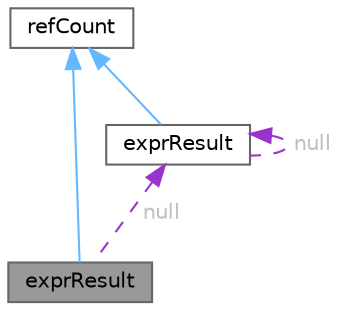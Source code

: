 digraph "exprResult"
{
 // LATEX_PDF_SIZE
  bgcolor="transparent";
  edge [fontname=Helvetica,fontsize=10,labelfontname=Helvetica,labelfontsize=10];
  node [fontname=Helvetica,fontsize=10,shape=box,height=0.2,width=0.4];
  Node1 [id="Node000001",label="exprResult",height=0.2,width=0.4,color="gray40", fillcolor="grey60", style="filled", fontcolor="black",tooltip="A polymorphic field/result from evaluating an expression."];
  Node2 -> Node1 [id="edge1_Node000001_Node000002",dir="back",color="steelblue1",style="solid",tooltip=" "];
  Node2 [id="Node000002",label="refCount",height=0.2,width=0.4,color="gray40", fillcolor="white", style="filled",URL="$classFoam_1_1refCount.html",tooltip="Reference counter for various OpenFOAM components."];
  Node3 -> Node1 [id="edge2_Node000001_Node000003",dir="back",color="darkorchid3",style="dashed",tooltip=" ",label=" null",fontcolor="grey" ];
  Node3 [id="Node000003",label="exprResult",height=0.2,width=0.4,color="gray40", fillcolor="white", style="filled",URL="$classFoam_1_1expressions_1_1exprResult.html",tooltip="A polymorphic field/result from evaluating an expression."];
  Node2 -> Node3 [id="edge3_Node000003_Node000002",dir="back",color="steelblue1",style="solid",tooltip=" "];
  Node3 -> Node3 [id="edge4_Node000003_Node000003",dir="back",color="darkorchid3",style="dashed",tooltip=" ",label=" null",fontcolor="grey" ];
}
